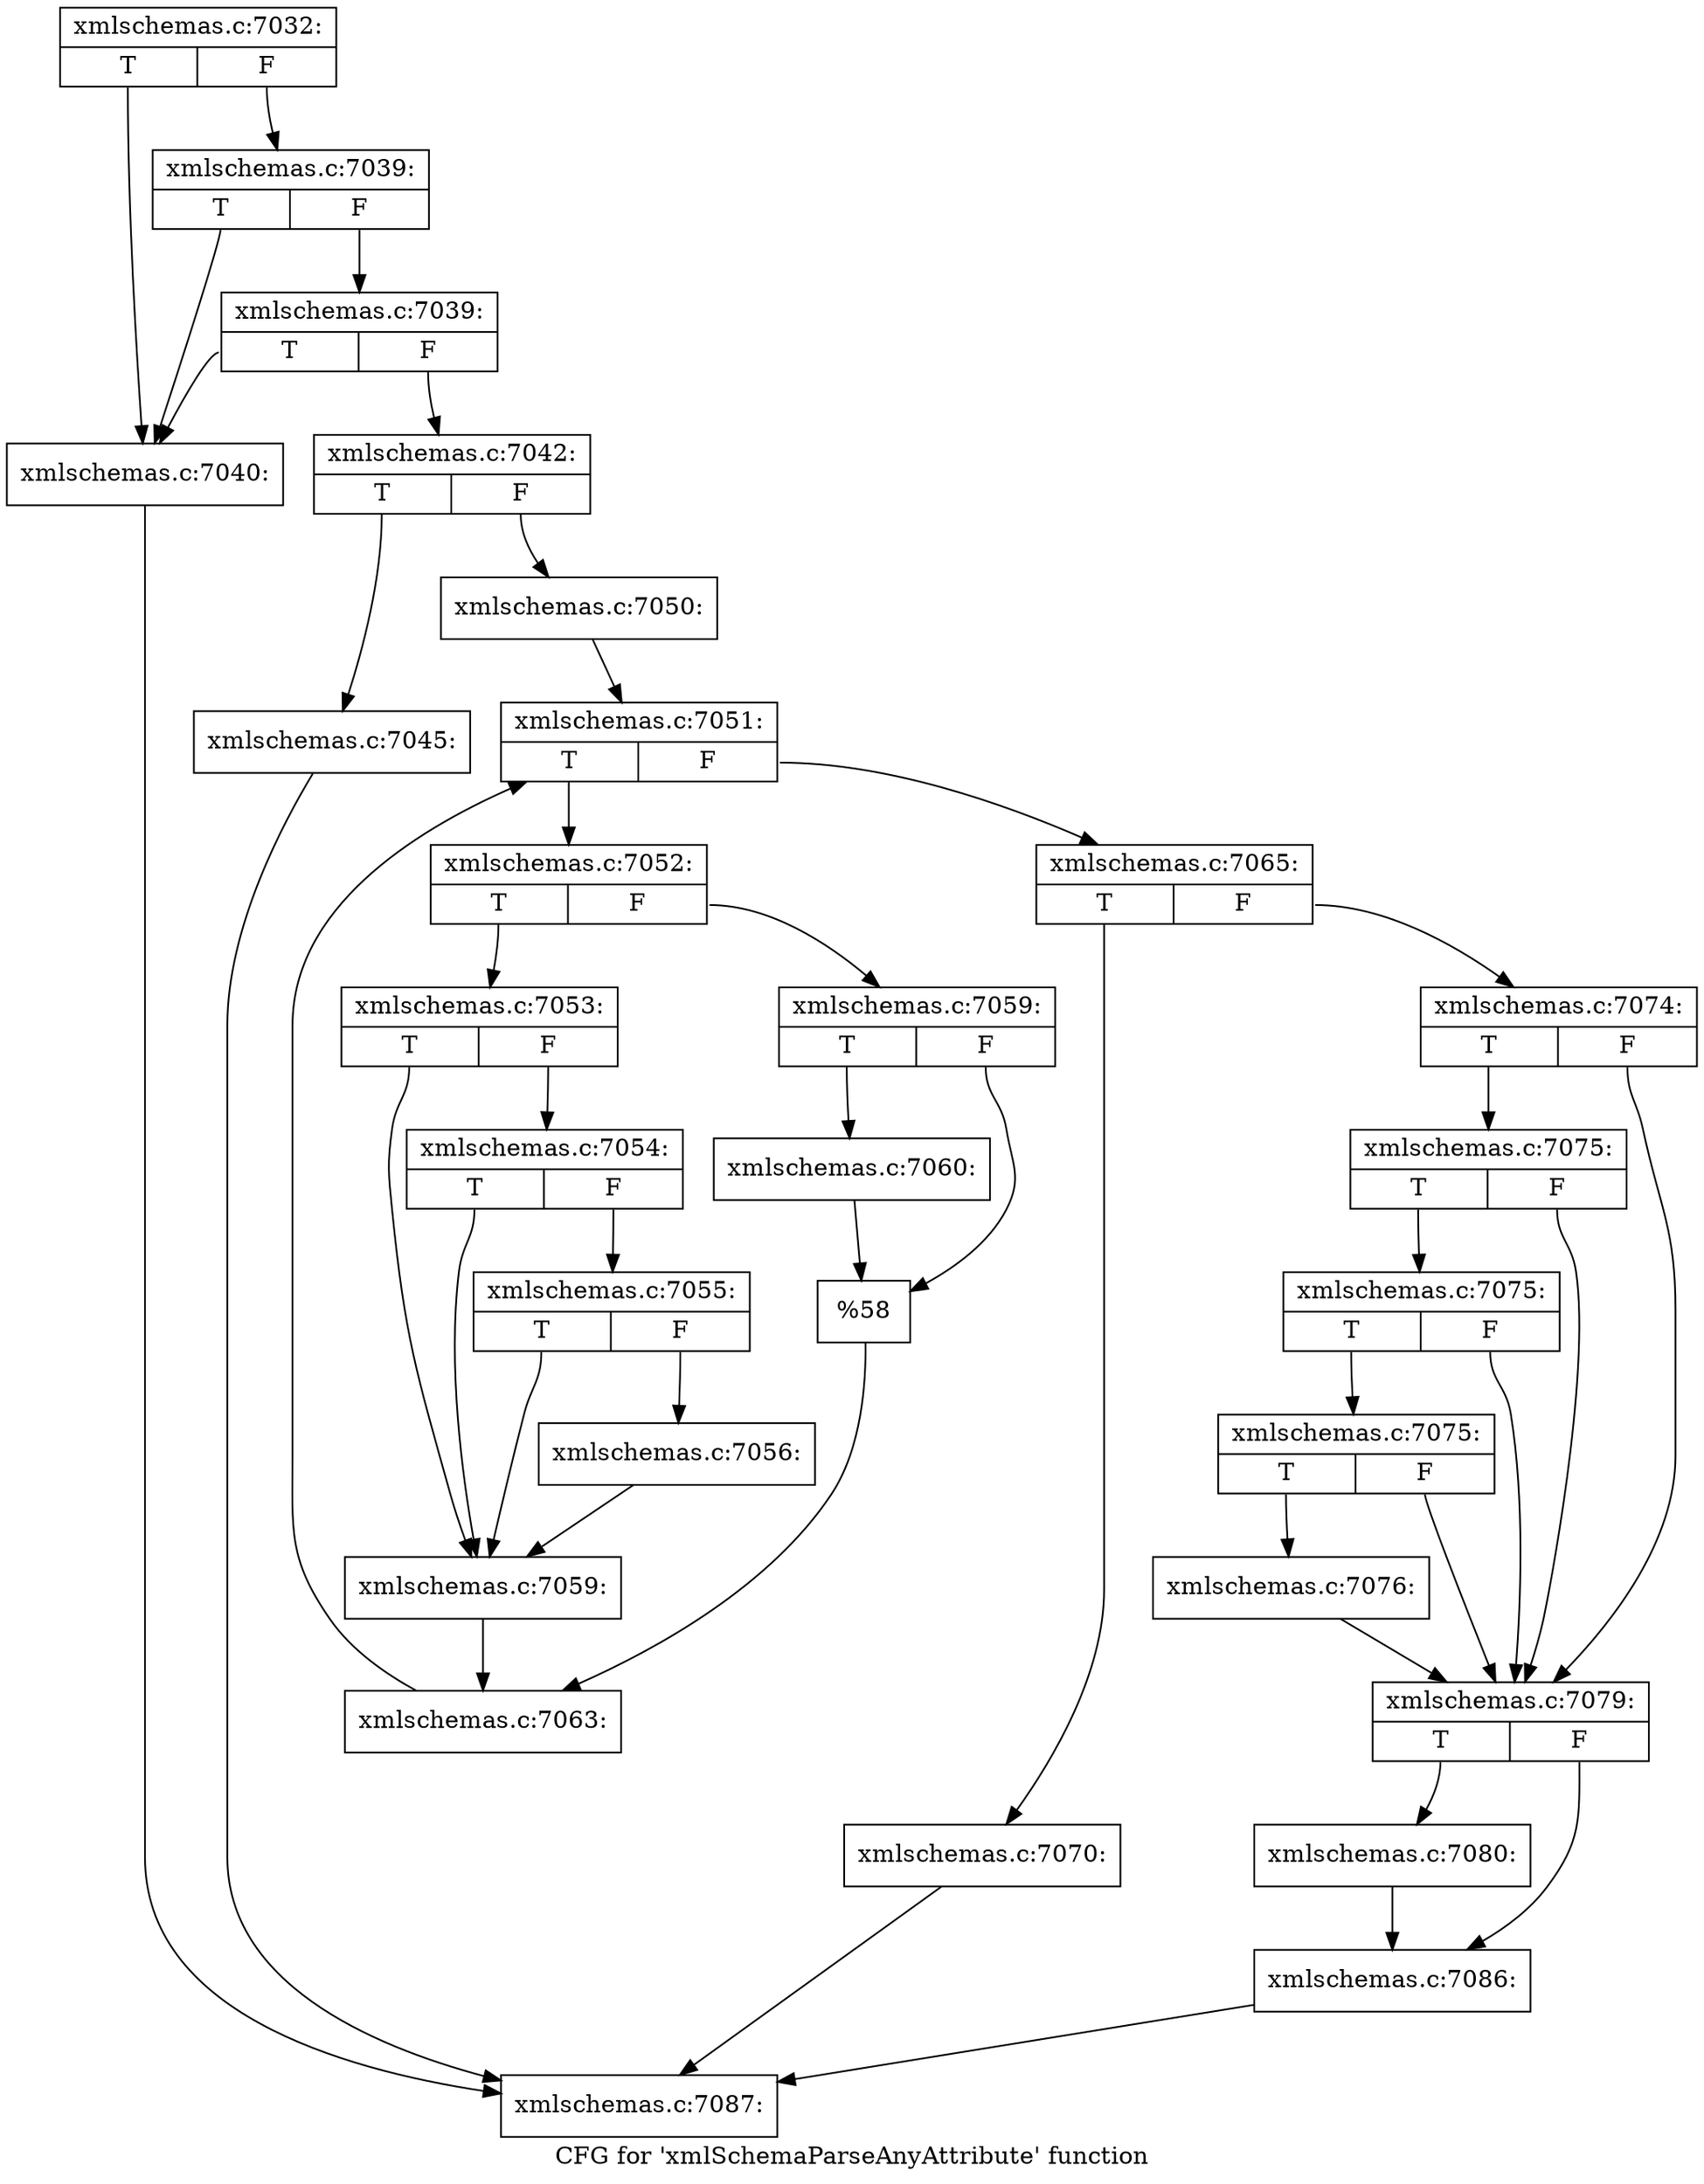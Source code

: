 digraph "CFG for 'xmlSchemaParseAnyAttribute' function" {
	label="CFG for 'xmlSchemaParseAnyAttribute' function";

	Node0x4efd030 [shape=record,label="{xmlschemas.c:7032:|{<s0>T|<s1>F}}"];
	Node0x4efd030:s0 -> Node0x4f4ef30;
	Node0x4efd030:s1 -> Node0x4f4f050;
	Node0x4f4f050 [shape=record,label="{xmlschemas.c:7039:|{<s0>T|<s1>F}}"];
	Node0x4f4f050:s0 -> Node0x4f4ef30;
	Node0x4f4f050:s1 -> Node0x4f4efd0;
	Node0x4f4efd0 [shape=record,label="{xmlschemas.c:7039:|{<s0>T|<s1>F}}"];
	Node0x4f4efd0:s0 -> Node0x4f4ef30;
	Node0x4f4efd0:s1 -> Node0x4f4ef80;
	Node0x4f4ef30 [shape=record,label="{xmlschemas.c:7040:}"];
	Node0x4f4ef30 -> Node0x4f400d0;
	Node0x4f4ef80 [shape=record,label="{xmlschemas.c:7042:|{<s0>T|<s1>F}}"];
	Node0x4f4ef80:s0 -> Node0x4f4fcd0;
	Node0x4f4ef80:s1 -> Node0x4f4fd20;
	Node0x4f4fcd0 [shape=record,label="{xmlschemas.c:7045:}"];
	Node0x4f4fcd0 -> Node0x4f400d0;
	Node0x4f4fd20 [shape=record,label="{xmlschemas.c:7050:}"];
	Node0x4f4fd20 -> Node0x4f50480;
	Node0x4f50480 [shape=record,label="{xmlschemas.c:7051:|{<s0>T|<s1>F}}"];
	Node0x4f50480:s0 -> Node0x4f50870;
	Node0x4f50480:s1 -> Node0x4f506a0;
	Node0x4f50870 [shape=record,label="{xmlschemas.c:7052:|{<s0>T|<s1>F}}"];
	Node0x4f50870:s0 -> Node0x4f50a30;
	Node0x4f50870:s1 -> Node0x4f50ad0;
	Node0x4f50a30 [shape=record,label="{xmlschemas.c:7053:|{<s0>T|<s1>F}}"];
	Node0x4f50a30:s0 -> Node0x4f50f30;
	Node0x4f50a30:s1 -> Node0x4f51000;
	Node0x4f51000 [shape=record,label="{xmlschemas.c:7054:|{<s0>T|<s1>F}}"];
	Node0x4f51000:s0 -> Node0x4f50f30;
	Node0x4f51000:s1 -> Node0x4f50f80;
	Node0x4f50f80 [shape=record,label="{xmlschemas.c:7055:|{<s0>T|<s1>F}}"];
	Node0x4f50f80:s0 -> Node0x4f50f30;
	Node0x4f50f80:s1 -> Node0x4f50ee0;
	Node0x4f50ee0 [shape=record,label="{xmlschemas.c:7056:}"];
	Node0x4f50ee0 -> Node0x4f50f30;
	Node0x4f50f30 [shape=record,label="{xmlschemas.c:7059:}"];
	Node0x4f50f30 -> Node0x4f50a80;
	Node0x4f50ad0 [shape=record,label="{xmlschemas.c:7059:|{<s0>T|<s1>F}}"];
	Node0x4f50ad0:s0 -> Node0x4f52190;
	Node0x4f50ad0:s1 -> Node0x4f521e0;
	Node0x4f52190 [shape=record,label="{xmlschemas.c:7060:}"];
	Node0x4f52190 -> Node0x4f521e0;
	Node0x4f521e0 [shape=record,label="{%58}"];
	Node0x4f521e0 -> Node0x4f50a80;
	Node0x4f50a80 [shape=record,label="{xmlschemas.c:7063:}"];
	Node0x4f50a80 -> Node0x4f50480;
	Node0x4f506a0 [shape=record,label="{xmlschemas.c:7065:|{<s0>T|<s1>F}}"];
	Node0x4f506a0:s0 -> Node0x4f532f0;
	Node0x4f506a0:s1 -> Node0x4f53340;
	Node0x4f532f0 [shape=record,label="{xmlschemas.c:7070:}"];
	Node0x4f532f0 -> Node0x4f400d0;
	Node0x4f53340 [shape=record,label="{xmlschemas.c:7074:|{<s0>T|<s1>F}}"];
	Node0x4f53340:s0 -> Node0x4f53de0;
	Node0x4f53340:s1 -> Node0x4f53cc0;
	Node0x4f53de0 [shape=record,label="{xmlschemas.c:7075:|{<s0>T|<s1>F}}"];
	Node0x4f53de0:s0 -> Node0x4f53d90;
	Node0x4f53de0:s1 -> Node0x4f53cc0;
	Node0x4f53d90 [shape=record,label="{xmlschemas.c:7075:|{<s0>T|<s1>F}}"];
	Node0x4f53d90:s0 -> Node0x4f53d10;
	Node0x4f53d90:s1 -> Node0x4f53cc0;
	Node0x4f53d10 [shape=record,label="{xmlschemas.c:7075:|{<s0>T|<s1>F}}"];
	Node0x4f53d10:s0 -> Node0x4f53c70;
	Node0x4f53d10:s1 -> Node0x4f53cc0;
	Node0x4f53c70 [shape=record,label="{xmlschemas.c:7076:}"];
	Node0x4f53c70 -> Node0x4f53cc0;
	Node0x4f53cc0 [shape=record,label="{xmlschemas.c:7079:|{<s0>T|<s1>F}}"];
	Node0x4f53cc0:s0 -> Node0x4f55250;
	Node0x4f53cc0:s1 -> Node0x4f552a0;
	Node0x4f55250 [shape=record,label="{xmlschemas.c:7080:}"];
	Node0x4f55250 -> Node0x4f552a0;
	Node0x4f552a0 [shape=record,label="{xmlschemas.c:7086:}"];
	Node0x4f552a0 -> Node0x4f400d0;
	Node0x4f400d0 [shape=record,label="{xmlschemas.c:7087:}"];
}
